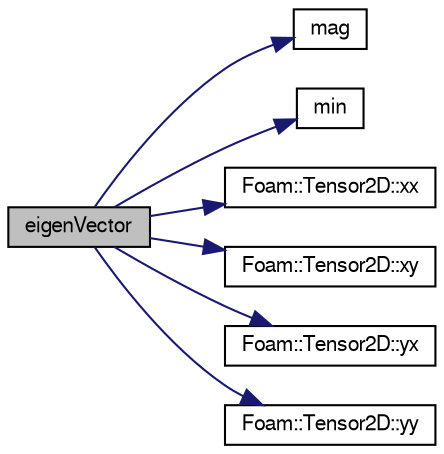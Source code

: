 digraph "eigenVector"
{
  bgcolor="transparent";
  edge [fontname="FreeSans",fontsize="10",labelfontname="FreeSans",labelfontsize="10"];
  node [fontname="FreeSans",fontsize="10",shape=record];
  rankdir="LR";
  Node128378 [label="eigenVector",height=0.2,width=0.4,color="black", fillcolor="grey75", style="filled", fontcolor="black"];
  Node128378 -> Node128379 [color="midnightblue",fontsize="10",style="solid",fontname="FreeSans"];
  Node128379 [label="mag",height=0.2,width=0.4,color="black",URL="$a21124.html#a929da2a3fdcf3dacbbe0487d3a330dae"];
  Node128378 -> Node128380 [color="midnightblue",fontsize="10",style="solid",fontname="FreeSans"];
  Node128380 [label="min",height=0.2,width=0.4,color="black",URL="$a21124.html#a253e112ad2d56d96230ff39ea7f442dc"];
  Node128378 -> Node128381 [color="midnightblue",fontsize="10",style="solid",fontname="FreeSans"];
  Node128381 [label="Foam::Tensor2D::xx",height=0.2,width=0.4,color="black",URL="$a28390.html#a1b97c7c1ed81b4fb23da8dcb71a8cd2a"];
  Node128378 -> Node128382 [color="midnightblue",fontsize="10",style="solid",fontname="FreeSans"];
  Node128382 [label="Foam::Tensor2D::xy",height=0.2,width=0.4,color="black",URL="$a28390.html#aab470ae2a5eeac8c33a7b6abac6b39b3"];
  Node128378 -> Node128383 [color="midnightblue",fontsize="10",style="solid",fontname="FreeSans"];
  Node128383 [label="Foam::Tensor2D::yx",height=0.2,width=0.4,color="black",URL="$a28390.html#a217bb42e2157c7914d7ebb0ffb730b7d"];
  Node128378 -> Node128384 [color="midnightblue",fontsize="10",style="solid",fontname="FreeSans"];
  Node128384 [label="Foam::Tensor2D::yy",height=0.2,width=0.4,color="black",URL="$a28390.html#aba9d77023a5662b9c2d3639d5de555a0"];
}
